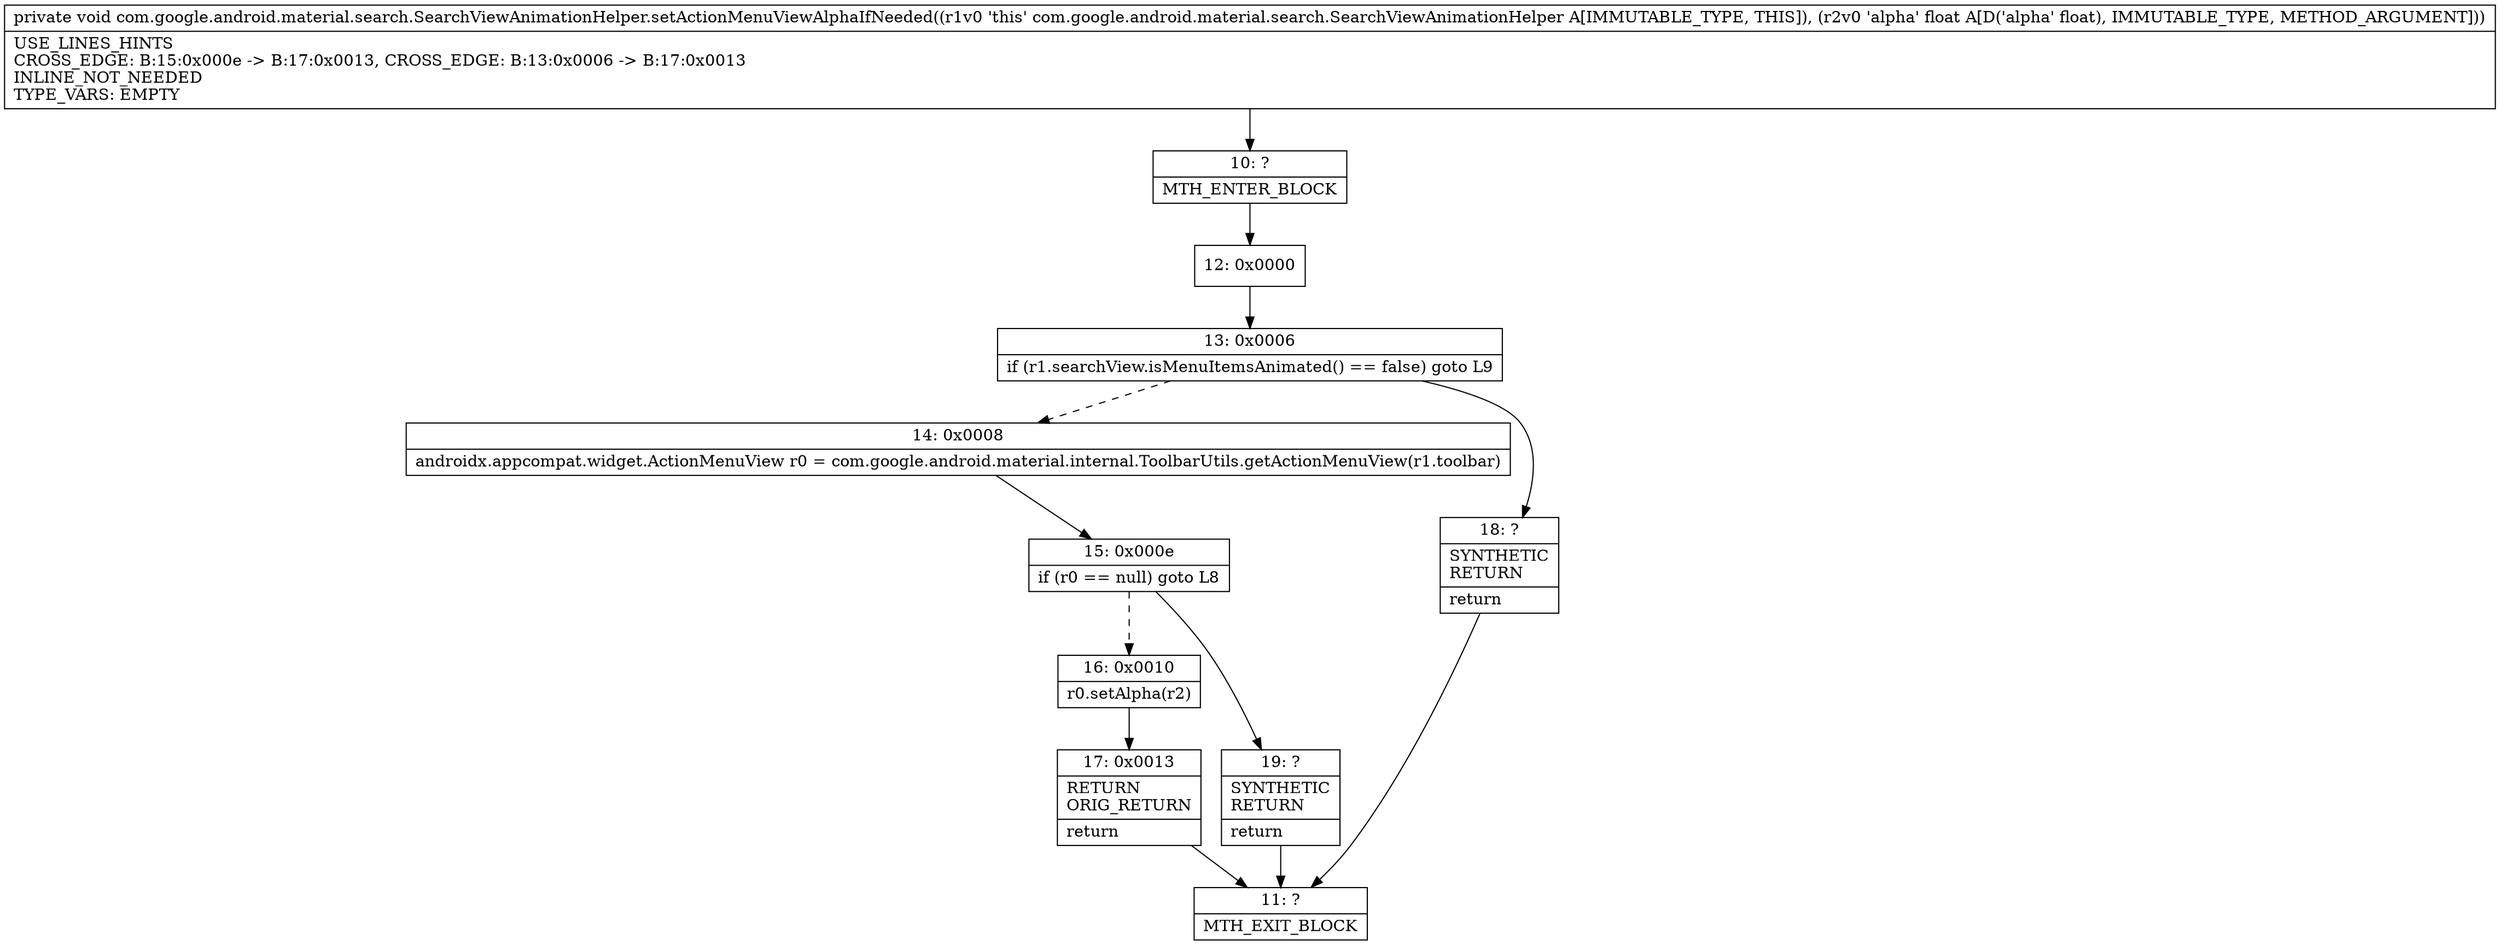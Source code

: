 digraph "CFG forcom.google.android.material.search.SearchViewAnimationHelper.setActionMenuViewAlphaIfNeeded(F)V" {
Node_10 [shape=record,label="{10\:\ ?|MTH_ENTER_BLOCK\l}"];
Node_12 [shape=record,label="{12\:\ 0x0000}"];
Node_13 [shape=record,label="{13\:\ 0x0006|if (r1.searchView.isMenuItemsAnimated() == false) goto L9\l}"];
Node_14 [shape=record,label="{14\:\ 0x0008|androidx.appcompat.widget.ActionMenuView r0 = com.google.android.material.internal.ToolbarUtils.getActionMenuView(r1.toolbar)\l}"];
Node_15 [shape=record,label="{15\:\ 0x000e|if (r0 == null) goto L8\l}"];
Node_16 [shape=record,label="{16\:\ 0x0010|r0.setAlpha(r2)\l}"];
Node_17 [shape=record,label="{17\:\ 0x0013|RETURN\lORIG_RETURN\l|return\l}"];
Node_11 [shape=record,label="{11\:\ ?|MTH_EXIT_BLOCK\l}"];
Node_19 [shape=record,label="{19\:\ ?|SYNTHETIC\lRETURN\l|return\l}"];
Node_18 [shape=record,label="{18\:\ ?|SYNTHETIC\lRETURN\l|return\l}"];
MethodNode[shape=record,label="{private void com.google.android.material.search.SearchViewAnimationHelper.setActionMenuViewAlphaIfNeeded((r1v0 'this' com.google.android.material.search.SearchViewAnimationHelper A[IMMUTABLE_TYPE, THIS]), (r2v0 'alpha' float A[D('alpha' float), IMMUTABLE_TYPE, METHOD_ARGUMENT]))  | USE_LINES_HINTS\lCROSS_EDGE: B:15:0x000e \-\> B:17:0x0013, CROSS_EDGE: B:13:0x0006 \-\> B:17:0x0013\lINLINE_NOT_NEEDED\lTYPE_VARS: EMPTY\l}"];
MethodNode -> Node_10;Node_10 -> Node_12;
Node_12 -> Node_13;
Node_13 -> Node_14[style=dashed];
Node_13 -> Node_18;
Node_14 -> Node_15;
Node_15 -> Node_16[style=dashed];
Node_15 -> Node_19;
Node_16 -> Node_17;
Node_17 -> Node_11;
Node_19 -> Node_11;
Node_18 -> Node_11;
}

